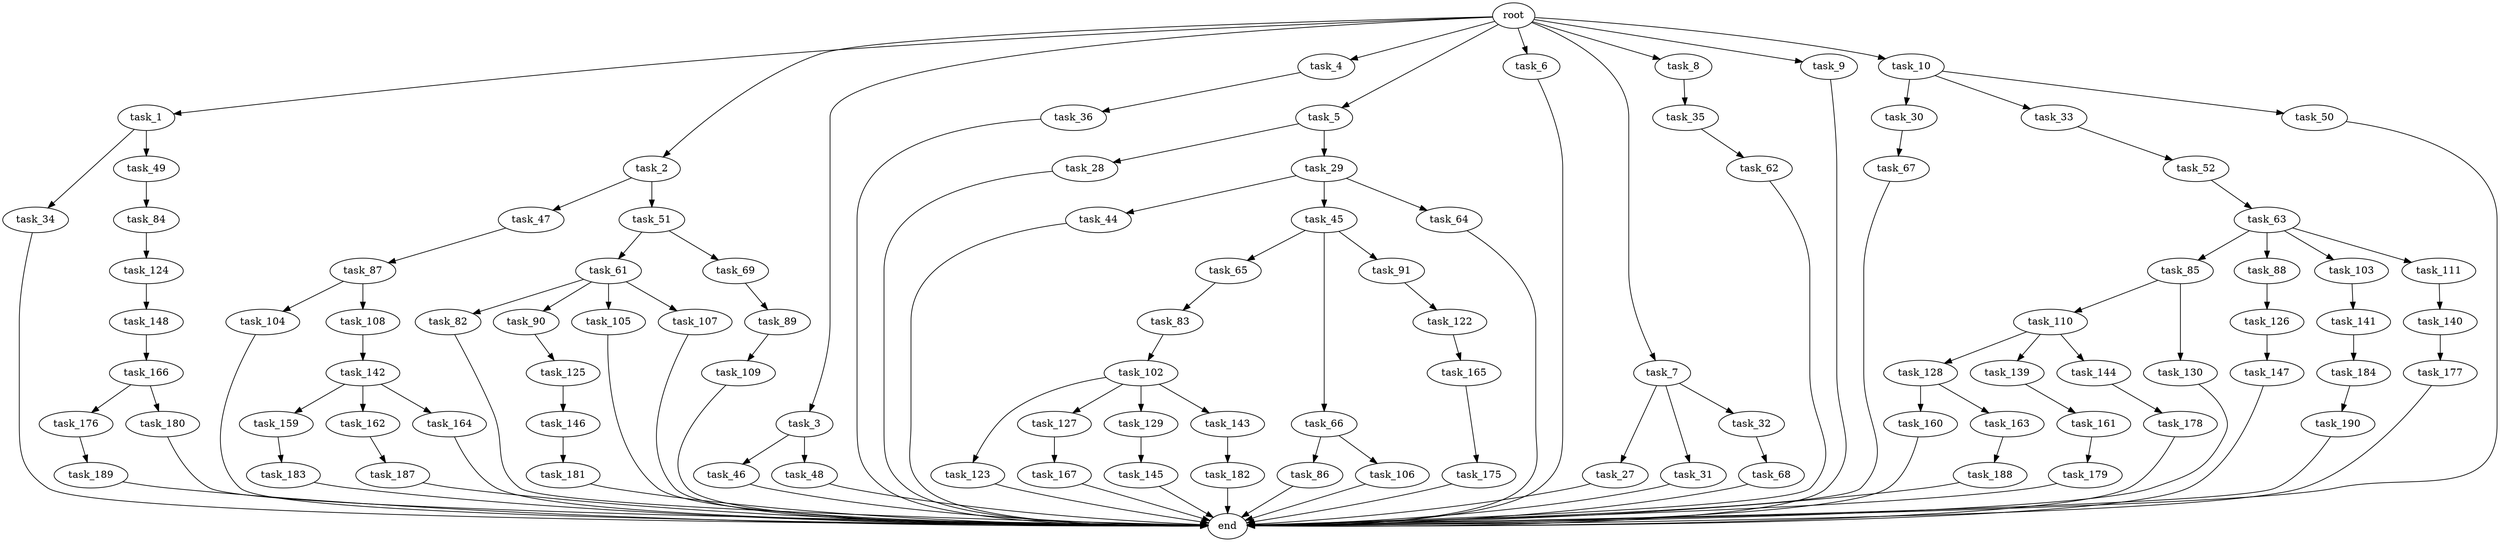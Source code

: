 digraph G {
  root [size="0.000000"];
  task_1 [size="10.240000"];
  task_2 [size="10.240000"];
  task_3 [size="10.240000"];
  task_4 [size="10.240000"];
  task_5 [size="10.240000"];
  task_6 [size="10.240000"];
  task_7 [size="10.240000"];
  task_8 [size="10.240000"];
  task_9 [size="10.240000"];
  task_10 [size="10.240000"];
  task_27 [size="3092376453.120000"];
  task_28 [size="8589934592.000000"];
  task_29 [size="8589934592.000000"];
  task_30 [size="1374389534.720000"];
  task_31 [size="3092376453.120000"];
  task_32 [size="3092376453.120000"];
  task_33 [size="1374389534.720000"];
  task_34 [size="343597383.680000"];
  task_35 [size="8589934592.000000"];
  task_36 [size="3092376453.120000"];
  task_44 [size="8589934592.000000"];
  task_45 [size="8589934592.000000"];
  task_46 [size="2147483648.000000"];
  task_47 [size="6957847019.520000"];
  task_48 [size="2147483648.000000"];
  task_49 [size="343597383.680000"];
  task_50 [size="1374389534.720000"];
  task_51 [size="6957847019.520000"];
  task_52 [size="3092376453.120000"];
  task_61 [size="5497558138.880000"];
  task_62 [size="8589934592.000000"];
  task_63 [size="4209067950.080000"];
  task_64 [size="8589934592.000000"];
  task_65 [size="773094113.280000"];
  task_66 [size="773094113.280000"];
  task_67 [size="8589934592.000000"];
  task_68 [size="2147483648.000000"];
  task_69 [size="5497558138.880000"];
  task_82 [size="343597383.680000"];
  task_83 [size="773094113.280000"];
  task_84 [size="5497558138.880000"];
  task_85 [size="2147483648.000000"];
  task_86 [size="8589934592.000000"];
  task_87 [size="6957847019.520000"];
  task_88 [size="2147483648.000000"];
  task_89 [size="343597383.680000"];
  task_90 [size="343597383.680000"];
  task_91 [size="773094113.280000"];
  task_102 [size="3092376453.120000"];
  task_103 [size="2147483648.000000"];
  task_104 [size="3092376453.120000"];
  task_105 [size="343597383.680000"];
  task_106 [size="8589934592.000000"];
  task_107 [size="343597383.680000"];
  task_108 [size="3092376453.120000"];
  task_109 [size="6957847019.520000"];
  task_110 [size="343597383.680000"];
  task_111 [size="2147483648.000000"];
  task_122 [size="2147483648.000000"];
  task_123 [size="6957847019.520000"];
  task_124 [size="5497558138.880000"];
  task_125 [size="773094113.280000"];
  task_126 [size="8589934592.000000"];
  task_127 [size="6957847019.520000"];
  task_128 [size="8589934592.000000"];
  task_129 [size="6957847019.520000"];
  task_130 [size="343597383.680000"];
  task_139 [size="8589934592.000000"];
  task_140 [size="4209067950.080000"];
  task_141 [size="4209067950.080000"];
  task_142 [size="6957847019.520000"];
  task_143 [size="6957847019.520000"];
  task_144 [size="8589934592.000000"];
  task_145 [size="3092376453.120000"];
  task_146 [size="3092376453.120000"];
  task_147 [size="773094113.280000"];
  task_148 [size="5497558138.880000"];
  task_159 [size="5497558138.880000"];
  task_160 [size="4209067950.080000"];
  task_161 [size="6957847019.520000"];
  task_162 [size="5497558138.880000"];
  task_163 [size="4209067950.080000"];
  task_164 [size="5497558138.880000"];
  task_165 [size="5497558138.880000"];
  task_166 [size="8589934592.000000"];
  task_167 [size="2147483648.000000"];
  task_175 [size="3092376453.120000"];
  task_176 [size="343597383.680000"];
  task_177 [size="343597383.680000"];
  task_178 [size="8589934592.000000"];
  task_179 [size="4209067950.080000"];
  task_180 [size="343597383.680000"];
  task_181 [size="5497558138.880000"];
  task_182 [size="343597383.680000"];
  task_183 [size="5497558138.880000"];
  task_184 [size="1374389534.720000"];
  task_187 [size="2147483648.000000"];
  task_188 [size="343597383.680000"];
  task_189 [size="4209067950.080000"];
  task_190 [size="3092376453.120000"];
  end [size="0.000000"];

  root -> task_1 [size="1.000000"];
  root -> task_2 [size="1.000000"];
  root -> task_3 [size="1.000000"];
  root -> task_4 [size="1.000000"];
  root -> task_5 [size="1.000000"];
  root -> task_6 [size="1.000000"];
  root -> task_7 [size="1.000000"];
  root -> task_8 [size="1.000000"];
  root -> task_9 [size="1.000000"];
  root -> task_10 [size="1.000000"];
  task_1 -> task_34 [size="33554432.000000"];
  task_1 -> task_49 [size="33554432.000000"];
  task_2 -> task_47 [size="679477248.000000"];
  task_2 -> task_51 [size="679477248.000000"];
  task_3 -> task_46 [size="209715200.000000"];
  task_3 -> task_48 [size="209715200.000000"];
  task_4 -> task_36 [size="301989888.000000"];
  task_5 -> task_28 [size="838860800.000000"];
  task_5 -> task_29 [size="838860800.000000"];
  task_6 -> end [size="1.000000"];
  task_7 -> task_27 [size="301989888.000000"];
  task_7 -> task_31 [size="301989888.000000"];
  task_7 -> task_32 [size="301989888.000000"];
  task_8 -> task_35 [size="838860800.000000"];
  task_9 -> end [size="1.000000"];
  task_10 -> task_30 [size="134217728.000000"];
  task_10 -> task_33 [size="134217728.000000"];
  task_10 -> task_50 [size="134217728.000000"];
  task_27 -> end [size="1.000000"];
  task_28 -> end [size="1.000000"];
  task_29 -> task_44 [size="838860800.000000"];
  task_29 -> task_45 [size="838860800.000000"];
  task_29 -> task_64 [size="838860800.000000"];
  task_30 -> task_67 [size="838860800.000000"];
  task_31 -> end [size="1.000000"];
  task_32 -> task_68 [size="209715200.000000"];
  task_33 -> task_52 [size="301989888.000000"];
  task_34 -> end [size="1.000000"];
  task_35 -> task_62 [size="838860800.000000"];
  task_36 -> end [size="1.000000"];
  task_44 -> end [size="1.000000"];
  task_45 -> task_65 [size="75497472.000000"];
  task_45 -> task_66 [size="75497472.000000"];
  task_45 -> task_91 [size="75497472.000000"];
  task_46 -> end [size="1.000000"];
  task_47 -> task_87 [size="679477248.000000"];
  task_48 -> end [size="1.000000"];
  task_49 -> task_84 [size="536870912.000000"];
  task_50 -> end [size="1.000000"];
  task_51 -> task_61 [size="536870912.000000"];
  task_51 -> task_69 [size="536870912.000000"];
  task_52 -> task_63 [size="411041792.000000"];
  task_61 -> task_82 [size="33554432.000000"];
  task_61 -> task_90 [size="33554432.000000"];
  task_61 -> task_105 [size="33554432.000000"];
  task_61 -> task_107 [size="33554432.000000"];
  task_62 -> end [size="1.000000"];
  task_63 -> task_85 [size="209715200.000000"];
  task_63 -> task_88 [size="209715200.000000"];
  task_63 -> task_103 [size="209715200.000000"];
  task_63 -> task_111 [size="209715200.000000"];
  task_64 -> end [size="1.000000"];
  task_65 -> task_83 [size="75497472.000000"];
  task_66 -> task_86 [size="838860800.000000"];
  task_66 -> task_106 [size="838860800.000000"];
  task_67 -> end [size="1.000000"];
  task_68 -> end [size="1.000000"];
  task_69 -> task_89 [size="33554432.000000"];
  task_82 -> end [size="1.000000"];
  task_83 -> task_102 [size="301989888.000000"];
  task_84 -> task_124 [size="536870912.000000"];
  task_85 -> task_110 [size="33554432.000000"];
  task_85 -> task_130 [size="33554432.000000"];
  task_86 -> end [size="1.000000"];
  task_87 -> task_104 [size="301989888.000000"];
  task_87 -> task_108 [size="301989888.000000"];
  task_88 -> task_126 [size="838860800.000000"];
  task_89 -> task_109 [size="679477248.000000"];
  task_90 -> task_125 [size="75497472.000000"];
  task_91 -> task_122 [size="209715200.000000"];
  task_102 -> task_123 [size="679477248.000000"];
  task_102 -> task_127 [size="679477248.000000"];
  task_102 -> task_129 [size="679477248.000000"];
  task_102 -> task_143 [size="679477248.000000"];
  task_103 -> task_141 [size="411041792.000000"];
  task_104 -> end [size="1.000000"];
  task_105 -> end [size="1.000000"];
  task_106 -> end [size="1.000000"];
  task_107 -> end [size="1.000000"];
  task_108 -> task_142 [size="679477248.000000"];
  task_109 -> end [size="1.000000"];
  task_110 -> task_128 [size="838860800.000000"];
  task_110 -> task_139 [size="838860800.000000"];
  task_110 -> task_144 [size="838860800.000000"];
  task_111 -> task_140 [size="411041792.000000"];
  task_122 -> task_165 [size="536870912.000000"];
  task_123 -> end [size="1.000000"];
  task_124 -> task_148 [size="536870912.000000"];
  task_125 -> task_146 [size="301989888.000000"];
  task_126 -> task_147 [size="75497472.000000"];
  task_127 -> task_167 [size="209715200.000000"];
  task_128 -> task_160 [size="411041792.000000"];
  task_128 -> task_163 [size="411041792.000000"];
  task_129 -> task_145 [size="301989888.000000"];
  task_130 -> end [size="1.000000"];
  task_139 -> task_161 [size="679477248.000000"];
  task_140 -> task_177 [size="33554432.000000"];
  task_141 -> task_184 [size="134217728.000000"];
  task_142 -> task_159 [size="536870912.000000"];
  task_142 -> task_162 [size="536870912.000000"];
  task_142 -> task_164 [size="536870912.000000"];
  task_143 -> task_182 [size="33554432.000000"];
  task_144 -> task_178 [size="838860800.000000"];
  task_145 -> end [size="1.000000"];
  task_146 -> task_181 [size="536870912.000000"];
  task_147 -> end [size="1.000000"];
  task_148 -> task_166 [size="838860800.000000"];
  task_159 -> task_183 [size="536870912.000000"];
  task_160 -> end [size="1.000000"];
  task_161 -> task_179 [size="411041792.000000"];
  task_162 -> task_187 [size="209715200.000000"];
  task_163 -> task_188 [size="33554432.000000"];
  task_164 -> end [size="1.000000"];
  task_165 -> task_175 [size="301989888.000000"];
  task_166 -> task_176 [size="33554432.000000"];
  task_166 -> task_180 [size="33554432.000000"];
  task_167 -> end [size="1.000000"];
  task_175 -> end [size="1.000000"];
  task_176 -> task_189 [size="411041792.000000"];
  task_177 -> end [size="1.000000"];
  task_178 -> end [size="1.000000"];
  task_179 -> end [size="1.000000"];
  task_180 -> end [size="1.000000"];
  task_181 -> end [size="1.000000"];
  task_182 -> end [size="1.000000"];
  task_183 -> end [size="1.000000"];
  task_184 -> task_190 [size="301989888.000000"];
  task_187 -> end [size="1.000000"];
  task_188 -> end [size="1.000000"];
  task_189 -> end [size="1.000000"];
  task_190 -> end [size="1.000000"];
}
